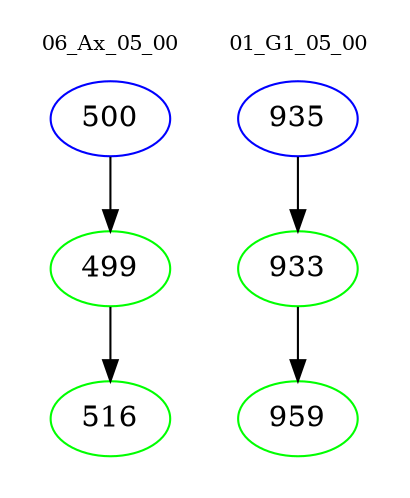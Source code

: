digraph{
subgraph cluster_0 {
color = white
label = "06_Ax_05_00";
fontsize=10;
T0_500 [label="500", color="blue"]
T0_500 -> T0_499 [color="black"]
T0_499 [label="499", color="green"]
T0_499 -> T0_516 [color="black"]
T0_516 [label="516", color="green"]
}
subgraph cluster_1 {
color = white
label = "01_G1_05_00";
fontsize=10;
T1_935 [label="935", color="blue"]
T1_935 -> T1_933 [color="black"]
T1_933 [label="933", color="green"]
T1_933 -> T1_959 [color="black"]
T1_959 [label="959", color="green"]
}
}
